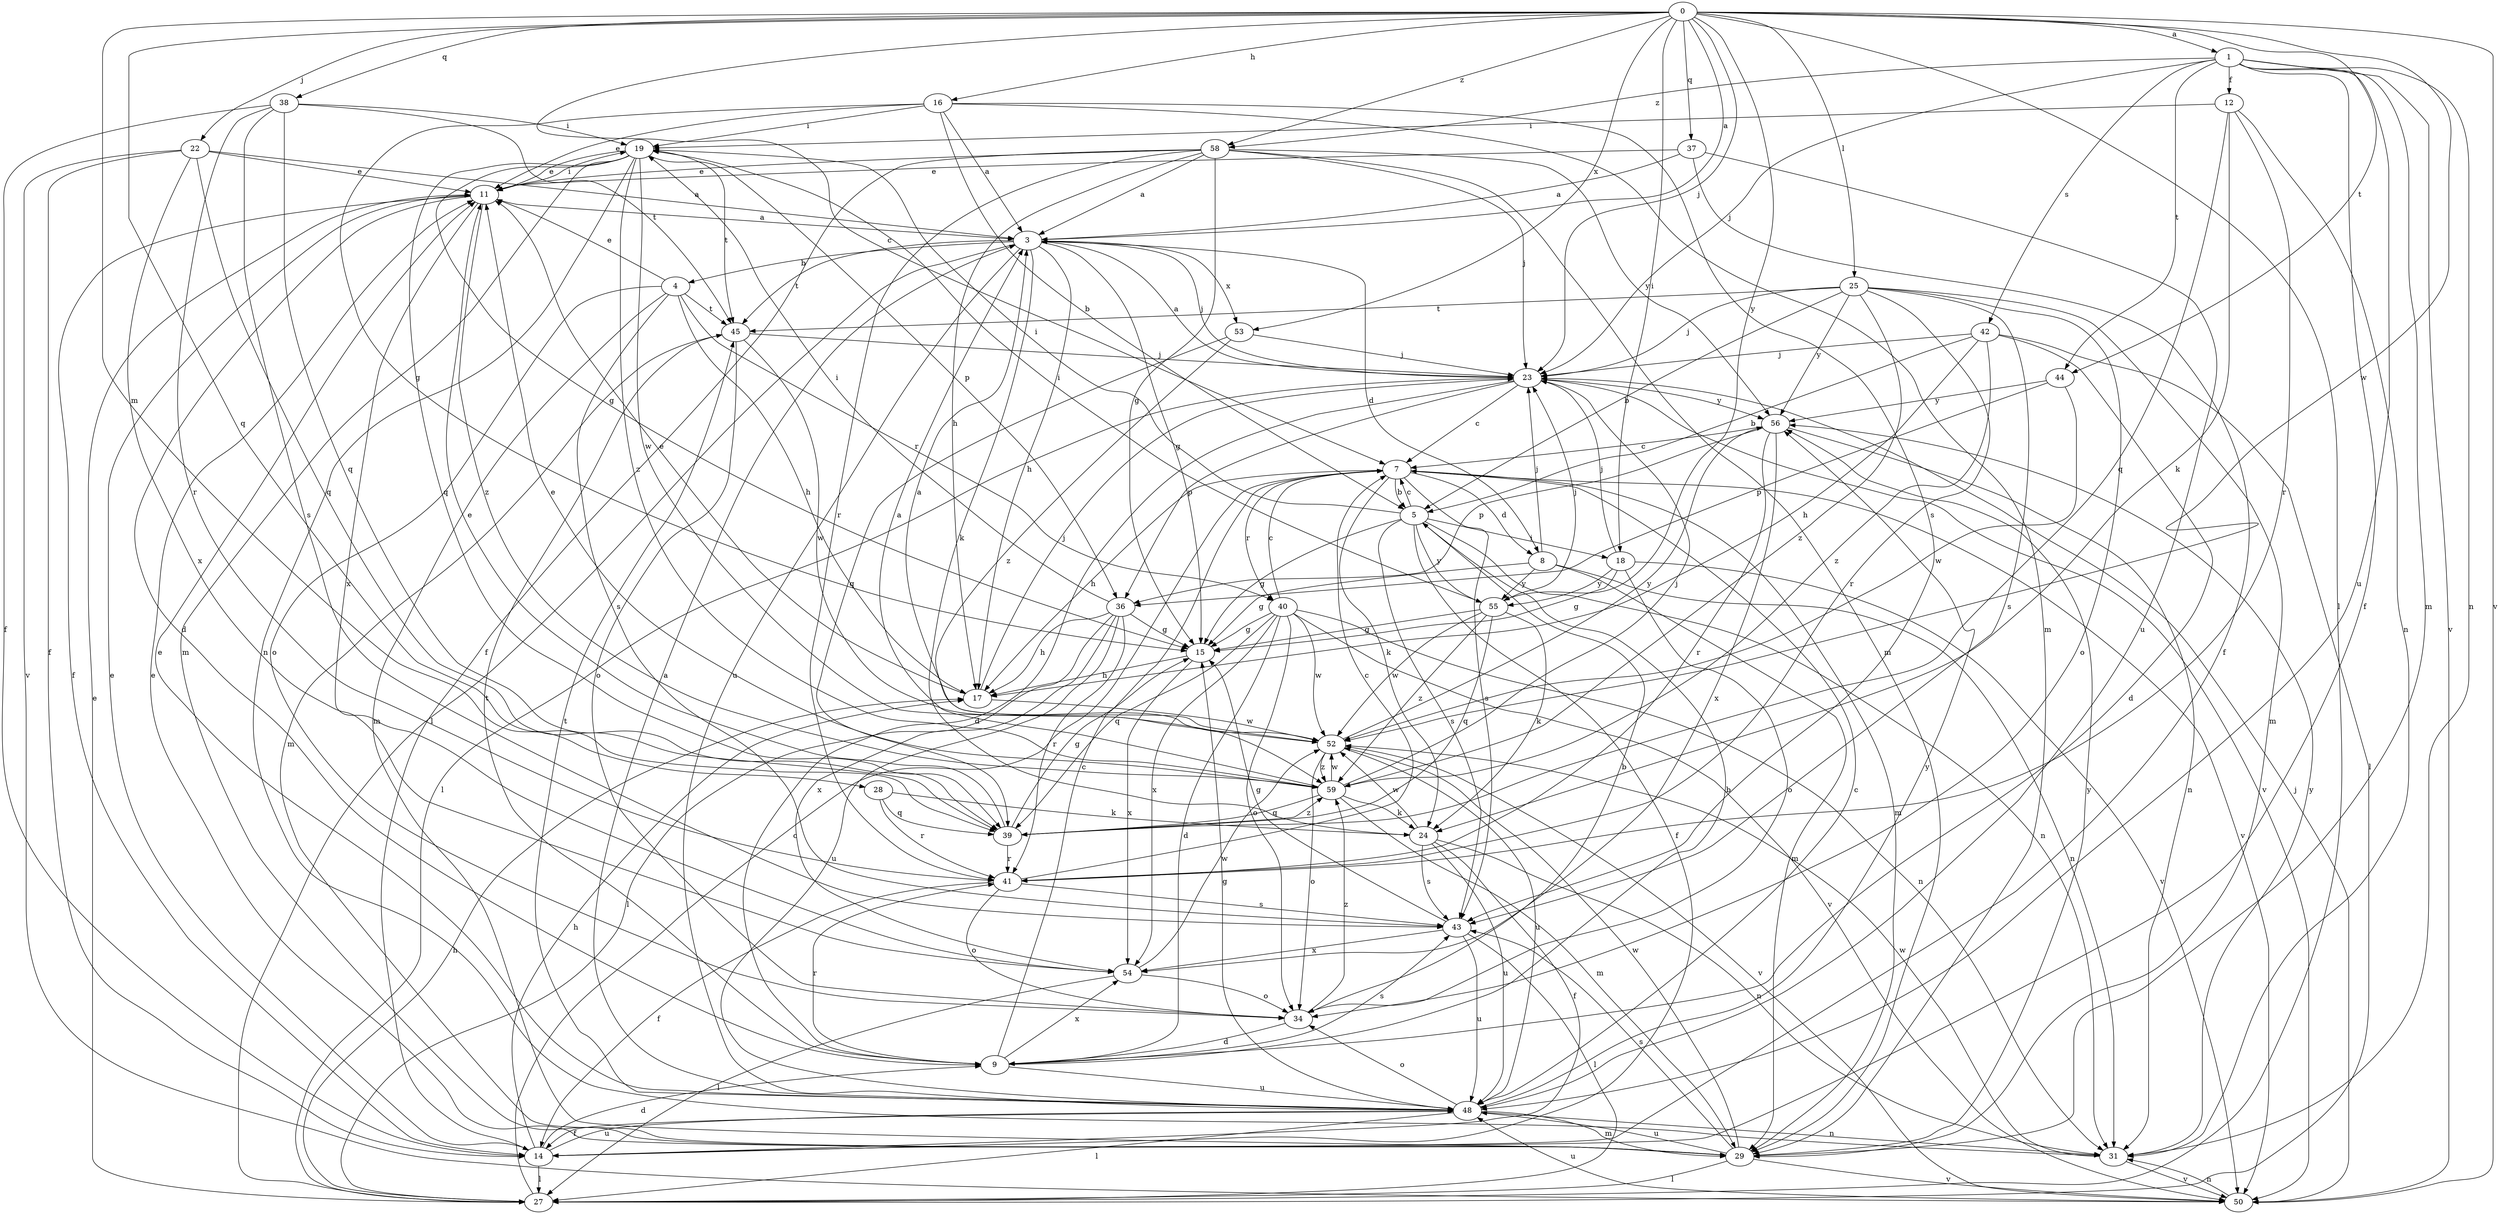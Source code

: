 strict digraph  {
0;
1;
3;
4;
5;
7;
8;
9;
11;
12;
14;
15;
16;
17;
18;
19;
22;
23;
24;
25;
27;
28;
29;
31;
34;
36;
37;
38;
39;
40;
41;
42;
43;
44;
45;
48;
50;
52;
53;
54;
55;
56;
58;
59;
0 -> 1  [label=a];
0 -> 3  [label=a];
0 -> 7  [label=c];
0 -> 16  [label=h];
0 -> 18  [label=i];
0 -> 22  [label=j];
0 -> 23  [label=j];
0 -> 25  [label=l];
0 -> 27  [label=l];
0 -> 28  [label=m];
0 -> 37  [label=q];
0 -> 38  [label=q];
0 -> 39  [label=q];
0 -> 44  [label=t];
0 -> 50  [label=v];
0 -> 52  [label=w];
0 -> 53  [label=x];
0 -> 55  [label=y];
0 -> 58  [label=z];
1 -> 12  [label=f];
1 -> 14  [label=f];
1 -> 23  [label=j];
1 -> 29  [label=m];
1 -> 31  [label=n];
1 -> 42  [label=s];
1 -> 44  [label=t];
1 -> 48  [label=u];
1 -> 50  [label=v];
1 -> 58  [label=z];
3 -> 4  [label=b];
3 -> 8  [label=d];
3 -> 15  [label=g];
3 -> 17  [label=h];
3 -> 23  [label=j];
3 -> 24  [label=k];
3 -> 27  [label=l];
3 -> 45  [label=t];
3 -> 48  [label=u];
3 -> 53  [label=x];
4 -> 11  [label=e];
4 -> 17  [label=h];
4 -> 29  [label=m];
4 -> 34  [label=o];
4 -> 40  [label=r];
4 -> 43  [label=s];
4 -> 45  [label=t];
5 -> 7  [label=c];
5 -> 14  [label=f];
5 -> 15  [label=g];
5 -> 18  [label=i];
5 -> 19  [label=i];
5 -> 31  [label=n];
5 -> 43  [label=s];
5 -> 55  [label=y];
7 -> 5  [label=b];
7 -> 8  [label=d];
7 -> 17  [label=h];
7 -> 24  [label=k];
7 -> 29  [label=m];
7 -> 40  [label=r];
7 -> 43  [label=s];
7 -> 50  [label=v];
8 -> 15  [label=g];
8 -> 23  [label=j];
8 -> 29  [label=m];
8 -> 31  [label=n];
8 -> 55  [label=y];
9 -> 5  [label=b];
9 -> 7  [label=c];
9 -> 41  [label=r];
9 -> 43  [label=s];
9 -> 45  [label=t];
9 -> 48  [label=u];
9 -> 54  [label=x];
11 -> 3  [label=a];
11 -> 9  [label=d];
11 -> 14  [label=f];
11 -> 19  [label=i];
11 -> 54  [label=x];
11 -> 59  [label=z];
12 -> 19  [label=i];
12 -> 24  [label=k];
12 -> 31  [label=n];
12 -> 39  [label=q];
12 -> 41  [label=r];
14 -> 9  [label=d];
14 -> 11  [label=e];
14 -> 17  [label=h];
14 -> 27  [label=l];
14 -> 48  [label=u];
15 -> 17  [label=h];
15 -> 54  [label=x];
16 -> 3  [label=a];
16 -> 5  [label=b];
16 -> 11  [label=e];
16 -> 15  [label=g];
16 -> 19  [label=i];
16 -> 29  [label=m];
16 -> 43  [label=s];
17 -> 11  [label=e];
17 -> 23  [label=j];
17 -> 52  [label=w];
18 -> 15  [label=g];
18 -> 23  [label=j];
18 -> 34  [label=o];
18 -> 50  [label=v];
18 -> 55  [label=y];
19 -> 11  [label=e];
19 -> 15  [label=g];
19 -> 29  [label=m];
19 -> 31  [label=n];
19 -> 36  [label=p];
19 -> 39  [label=q];
19 -> 45  [label=t];
19 -> 52  [label=w];
19 -> 59  [label=z];
22 -> 3  [label=a];
22 -> 11  [label=e];
22 -> 14  [label=f];
22 -> 39  [label=q];
22 -> 50  [label=v];
22 -> 54  [label=x];
23 -> 3  [label=a];
23 -> 7  [label=c];
23 -> 9  [label=d];
23 -> 27  [label=l];
23 -> 36  [label=p];
23 -> 50  [label=v];
23 -> 56  [label=y];
24 -> 14  [label=f];
24 -> 31  [label=n];
24 -> 43  [label=s];
24 -> 48  [label=u];
24 -> 52  [label=w];
25 -> 5  [label=b];
25 -> 23  [label=j];
25 -> 29  [label=m];
25 -> 34  [label=o];
25 -> 41  [label=r];
25 -> 43  [label=s];
25 -> 45  [label=t];
25 -> 56  [label=y];
25 -> 59  [label=z];
27 -> 7  [label=c];
27 -> 11  [label=e];
27 -> 17  [label=h];
28 -> 24  [label=k];
28 -> 39  [label=q];
28 -> 41  [label=r];
29 -> 11  [label=e];
29 -> 27  [label=l];
29 -> 43  [label=s];
29 -> 48  [label=u];
29 -> 50  [label=v];
29 -> 52  [label=w];
29 -> 56  [label=y];
31 -> 50  [label=v];
31 -> 52  [label=w];
31 -> 56  [label=y];
34 -> 5  [label=b];
34 -> 9  [label=d];
34 -> 59  [label=z];
36 -> 15  [label=g];
36 -> 17  [label=h];
36 -> 19  [label=i];
36 -> 27  [label=l];
36 -> 41  [label=r];
36 -> 48  [label=u];
36 -> 54  [label=x];
37 -> 3  [label=a];
37 -> 11  [label=e];
37 -> 14  [label=f];
37 -> 48  [label=u];
38 -> 14  [label=f];
38 -> 19  [label=i];
38 -> 39  [label=q];
38 -> 41  [label=r];
38 -> 43  [label=s];
38 -> 45  [label=t];
39 -> 11  [label=e];
39 -> 15  [label=g];
39 -> 41  [label=r];
39 -> 59  [label=z];
40 -> 7  [label=c];
40 -> 9  [label=d];
40 -> 15  [label=g];
40 -> 31  [label=n];
40 -> 34  [label=o];
40 -> 39  [label=q];
40 -> 50  [label=v];
40 -> 52  [label=w];
40 -> 54  [label=x];
41 -> 7  [label=c];
41 -> 14  [label=f];
41 -> 34  [label=o];
41 -> 43  [label=s];
42 -> 5  [label=b];
42 -> 9  [label=d];
42 -> 17  [label=h];
42 -> 23  [label=j];
42 -> 27  [label=l];
42 -> 59  [label=z];
43 -> 15  [label=g];
43 -> 27  [label=l];
43 -> 48  [label=u];
43 -> 54  [label=x];
44 -> 36  [label=p];
44 -> 52  [label=w];
44 -> 56  [label=y];
45 -> 23  [label=j];
45 -> 29  [label=m];
45 -> 34  [label=o];
45 -> 52  [label=w];
48 -> 3  [label=a];
48 -> 7  [label=c];
48 -> 11  [label=e];
48 -> 14  [label=f];
48 -> 15  [label=g];
48 -> 27  [label=l];
48 -> 29  [label=m];
48 -> 31  [label=n];
48 -> 34  [label=o];
48 -> 45  [label=t];
48 -> 56  [label=y];
50 -> 23  [label=j];
50 -> 31  [label=n];
50 -> 48  [label=u];
52 -> 3  [label=a];
52 -> 34  [label=o];
52 -> 48  [label=u];
52 -> 50  [label=v];
52 -> 56  [label=y];
52 -> 59  [label=z];
53 -> 23  [label=j];
53 -> 39  [label=q];
53 -> 59  [label=z];
54 -> 27  [label=l];
54 -> 34  [label=o];
54 -> 52  [label=w];
55 -> 15  [label=g];
55 -> 19  [label=i];
55 -> 23  [label=j];
55 -> 24  [label=k];
55 -> 39  [label=q];
55 -> 52  [label=w];
55 -> 59  [label=z];
56 -> 7  [label=c];
56 -> 31  [label=n];
56 -> 36  [label=p];
56 -> 41  [label=r];
56 -> 54  [label=x];
58 -> 3  [label=a];
58 -> 11  [label=e];
58 -> 14  [label=f];
58 -> 15  [label=g];
58 -> 17  [label=h];
58 -> 23  [label=j];
58 -> 29  [label=m];
58 -> 41  [label=r];
58 -> 56  [label=y];
59 -> 3  [label=a];
59 -> 11  [label=e];
59 -> 23  [label=j];
59 -> 24  [label=k];
59 -> 29  [label=m];
59 -> 39  [label=q];
59 -> 52  [label=w];
}
